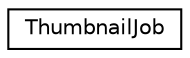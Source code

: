 digraph G
{
  edge [fontname="Helvetica",fontsize="10",labelfontname="Helvetica",labelfontsize="10"];
  node [fontname="Helvetica",fontsize="10",shape=record];
  rankdir=LR;
  Node1 [label="ThumbnailJob",height=0.2,width=0.4,color="black", fillcolor="white", style="filled",URL="$da/d61/structThumbnailJob.html"];
}
